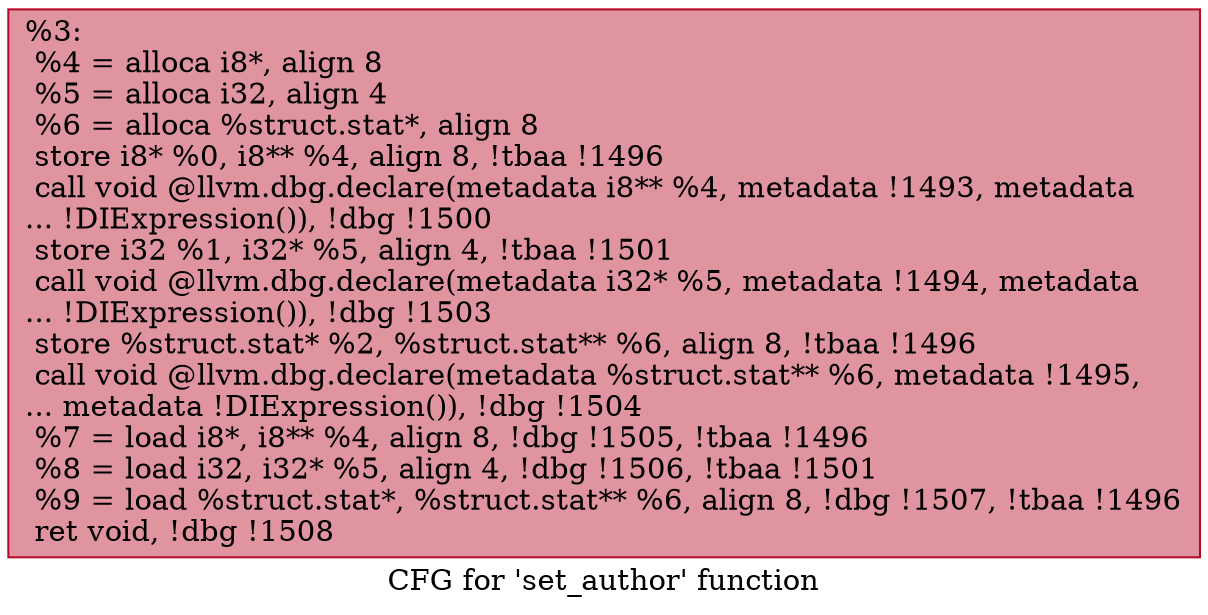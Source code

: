 digraph "CFG for 'set_author' function" {
	label="CFG for 'set_author' function";

	Node0xe93240 [shape=record,color="#b70d28ff", style=filled, fillcolor="#b70d2870",label="{%3:\l  %4 = alloca i8*, align 8\l  %5 = alloca i32, align 4\l  %6 = alloca %struct.stat*, align 8\l  store i8* %0, i8** %4, align 8, !tbaa !1496\l  call void @llvm.dbg.declare(metadata i8** %4, metadata !1493, metadata\l... !DIExpression()), !dbg !1500\l  store i32 %1, i32* %5, align 4, !tbaa !1501\l  call void @llvm.dbg.declare(metadata i32* %5, metadata !1494, metadata\l... !DIExpression()), !dbg !1503\l  store %struct.stat* %2, %struct.stat** %6, align 8, !tbaa !1496\l  call void @llvm.dbg.declare(metadata %struct.stat** %6, metadata !1495,\l... metadata !DIExpression()), !dbg !1504\l  %7 = load i8*, i8** %4, align 8, !dbg !1505, !tbaa !1496\l  %8 = load i32, i32* %5, align 4, !dbg !1506, !tbaa !1501\l  %9 = load %struct.stat*, %struct.stat** %6, align 8, !dbg !1507, !tbaa !1496\l  ret void, !dbg !1508\l}"];
}
